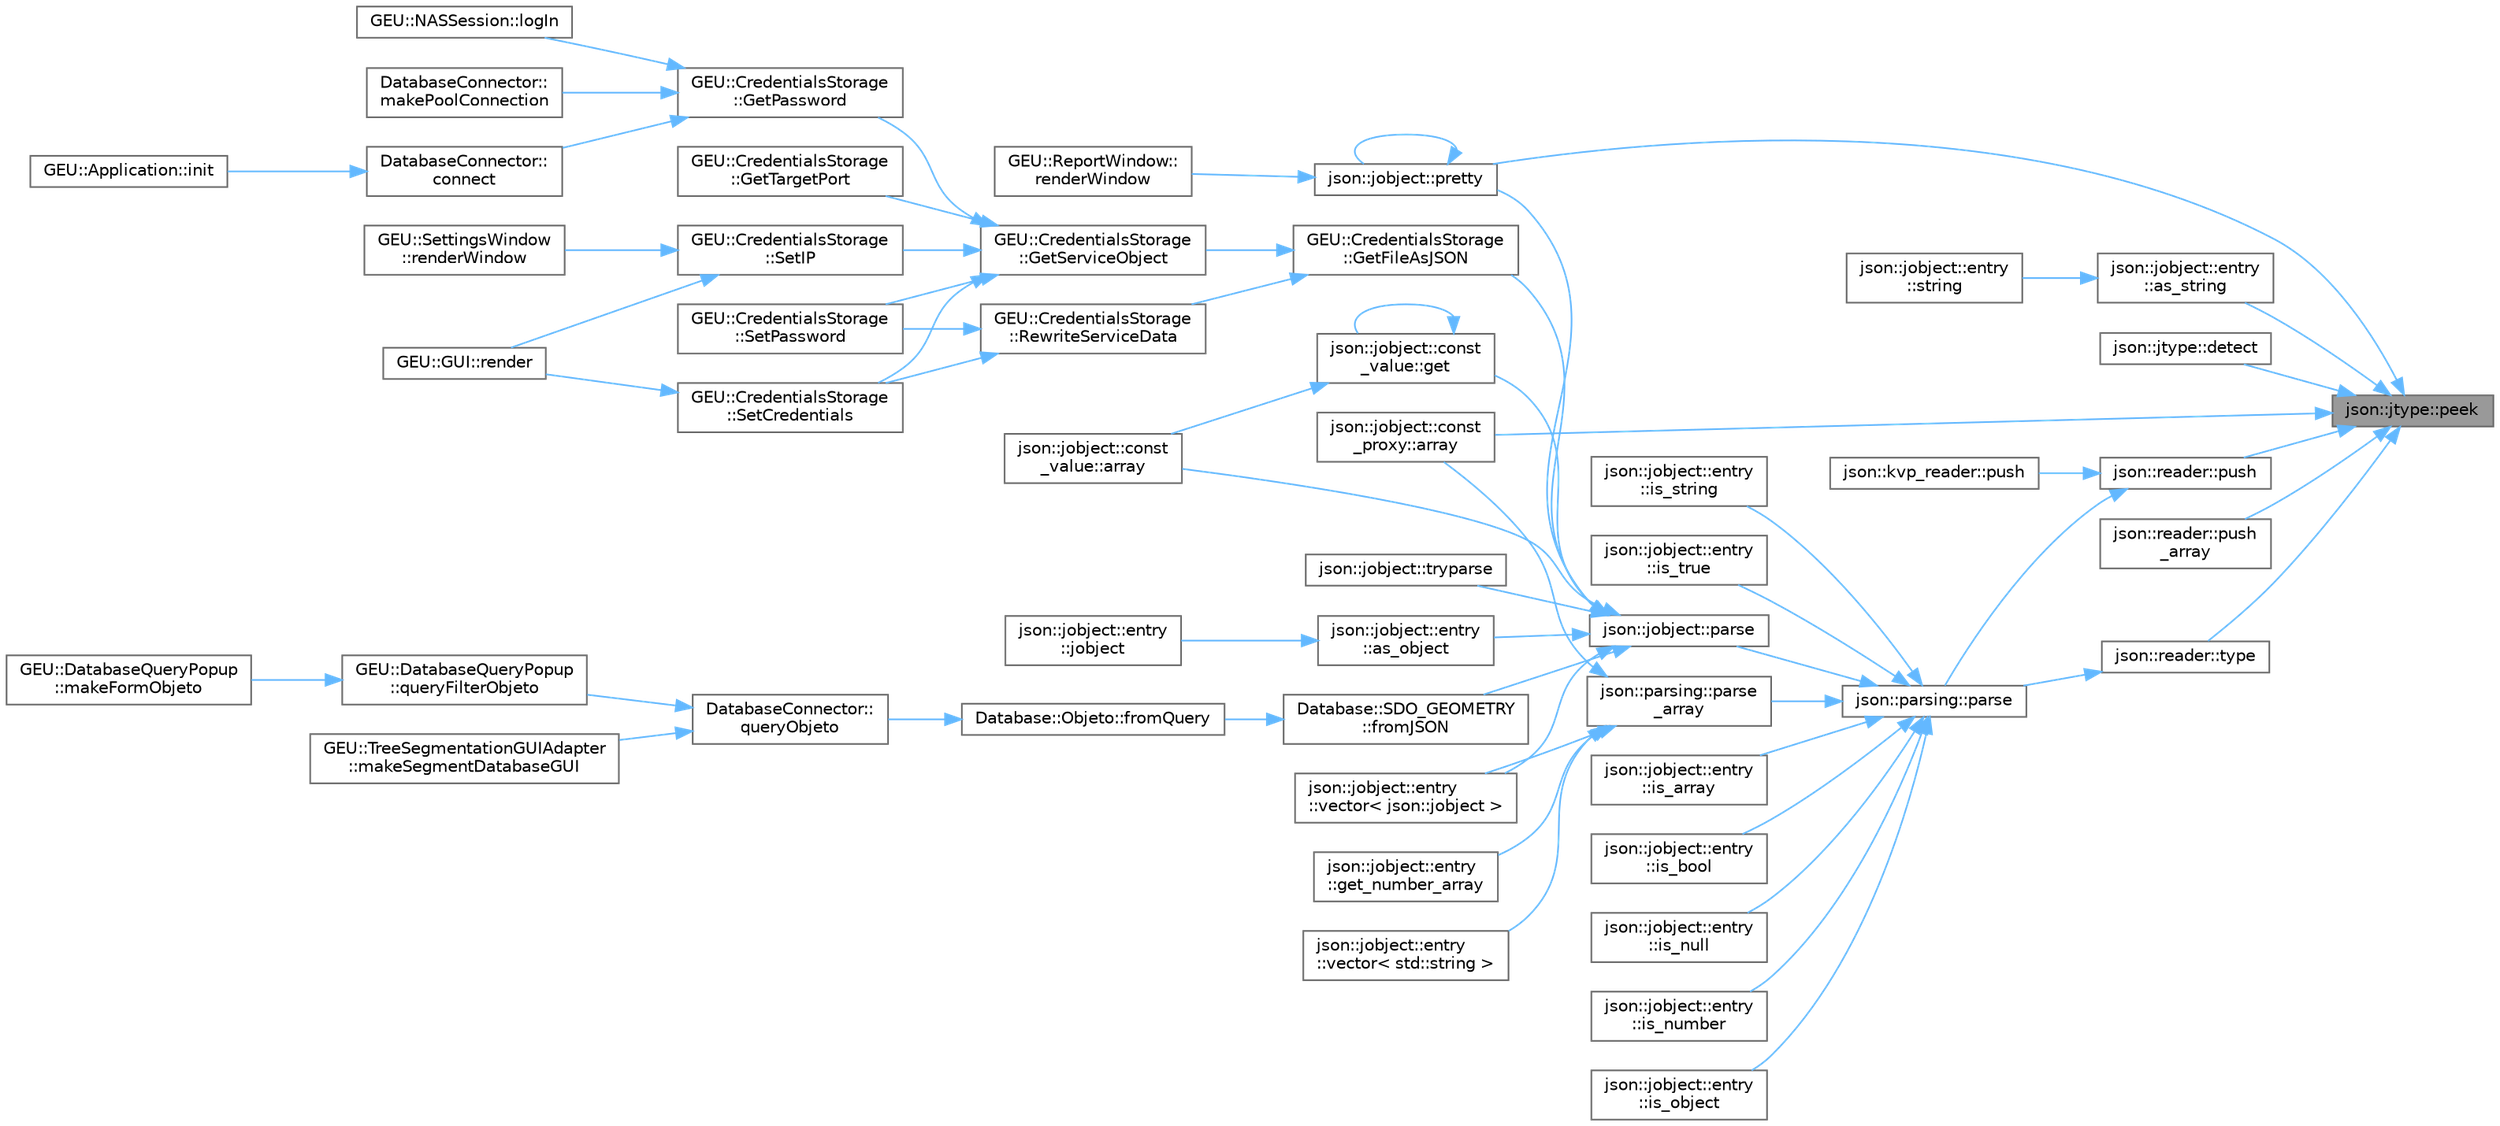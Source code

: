 digraph "json::jtype::peek"
{
 // LATEX_PDF_SIZE
  bgcolor="transparent";
  edge [fontname=Helvetica,fontsize=10,labelfontname=Helvetica,labelfontsize=10];
  node [fontname=Helvetica,fontsize=10,shape=box,height=0.2,width=0.4];
  rankdir="RL";
  Node1 [id="Node000001",label="json::jtype::peek",height=0.2,width=0.4,color="gray40", fillcolor="grey60", style="filled", fontcolor="black",tooltip=" "];
  Node1 -> Node2 [id="edge1_Node000001_Node000002",dir="back",color="steelblue1",style="solid",tooltip=" "];
  Node2 [id="Node000002",label="json::jobject::const\l_proxy::array",height=0.2,width=0.4,color="grey40", fillcolor="white", style="filled",URL="$df/d03/classjson_1_1jobject_1_1const__proxy.html#a1fc1733206799bf6a2fb43902609d104",tooltip="Returns another constant value from this array."];
  Node1 -> Node3 [id="edge2_Node000001_Node000003",dir="back",color="steelblue1",style="solid",tooltip=" "];
  Node3 [id="Node000003",label="json::jobject::entry\l::as_string",height=0.2,width=0.4,color="grey40", fillcolor="white", style="filled",URL="$d9/d07/classjson_1_1jobject_1_1entry.html#a73cbe576e7574a585288f55859f9a3ca",tooltip="Returns a string representation of the value."];
  Node3 -> Node4 [id="edge3_Node000003_Node000004",dir="back",color="steelblue1",style="solid",tooltip=" "];
  Node4 [id="Node000004",label="json::jobject::entry\l::string",height=0.2,width=0.4,color="grey40", fillcolor="white", style="filled",URL="$d9/d07/classjson_1_1jobject_1_1entry.html#a9c574de47f66e388e2bac8f69d01bb8f",tooltip=" "];
  Node1 -> Node5 [id="edge4_Node000001_Node000005",dir="back",color="steelblue1",style="solid",tooltip=" "];
  Node5 [id="Node000005",label="json::jtype::detect",height=0.2,width=0.4,color="grey40", fillcolor="white", style="filled",URL="$de/d01/namespacejson_1_1jtype.html#a92effdd221ccd2f93dc25b32a6f627b4",tooltip="Geven a string, determines the type of value the string contains."];
  Node1 -> Node6 [id="edge5_Node000001_Node000006",dir="back",color="steelblue1",style="solid",tooltip=" "];
  Node6 [id="Node000006",label="json::jobject::pretty",height=0.2,width=0.4,color="grey40", fillcolor="white", style="filled",URL="$d8/d07/classjson_1_1jobject.html#ab785f1c8b2636212e0d49b711fa4fba3",tooltip="Returns a pretty (multi-line indented) serialzed representation of the object or array."];
  Node6 -> Node6 [id="edge6_Node000006_Node000006",dir="back",color="steelblue1",style="solid",tooltip=" "];
  Node6 -> Node7 [id="edge7_Node000006_Node000007",dir="back",color="steelblue1",style="solid",tooltip=" "];
  Node7 [id="Node000007",label="GEU::ReportWindow::\lrenderWindow",height=0.2,width=0.4,color="grey40", fillcolor="white", style="filled",URL="$da/d06/class_g_e_u_1_1_report_window.html#a9001c82379e967b0ed766f3faa5d76cf",tooltip="Renders the window and contents."];
  Node1 -> Node8 [id="edge8_Node000001_Node000008",dir="back",color="steelblue1",style="solid",tooltip=" "];
  Node8 [id="Node000008",label="json::reader::push",height=0.2,width=0.4,color="grey40", fillcolor="white", style="filled",URL="$d2/d07/classjson_1_1reader.html#aa1d0e99cecf438761764c16fa39134d1",tooltip=" "];
  Node8 -> Node9 [id="edge9_Node000008_Node000009",dir="back",color="steelblue1",style="solid",tooltip=" "];
  Node9 [id="Node000009",label="json::parsing::parse",height=0.2,width=0.4,color="grey40", fillcolor="white", style="filled",URL="$d5/d07/namespacejson_1_1parsing.html#a2b8591533a42f229d2070223a6c48aa7",tooltip="Parses the first value encountered in a JSON string."];
  Node9 -> Node10 [id="edge10_Node000009_Node000010",dir="back",color="steelblue1",style="solid",tooltip=" "];
  Node10 [id="Node000010",label="json::jobject::entry\l::is_array",height=0.2,width=0.4,color="grey40", fillcolor="white", style="filled",URL="$d9/d07/classjson_1_1jobject_1_1entry.html#a25eea77b14bf79c980001a6a1edc0d85",tooltip="Returns true if the value is an array."];
  Node9 -> Node11 [id="edge11_Node000009_Node000011",dir="back",color="steelblue1",style="solid",tooltip=" "];
  Node11 [id="Node000011",label="json::jobject::entry\l::is_bool",height=0.2,width=0.4,color="grey40", fillcolor="white", style="filled",URL="$d9/d07/classjson_1_1jobject_1_1entry.html#ae9edcaebd41f792abbcaa163e144201e",tooltip="Returns true if the value is a bool."];
  Node9 -> Node12 [id="edge12_Node000009_Node000012",dir="back",color="steelblue1",style="solid",tooltip=" "];
  Node12 [id="Node000012",label="json::jobject::entry\l::is_null",height=0.2,width=0.4,color="grey40", fillcolor="white", style="filled",URL="$d9/d07/classjson_1_1jobject_1_1entry.html#a7a18dc50159cb615e42264e11127c14a",tooltip="Returns true if the value is a null value."];
  Node9 -> Node13 [id="edge13_Node000009_Node000013",dir="back",color="steelblue1",style="solid",tooltip=" "];
  Node13 [id="Node000013",label="json::jobject::entry\l::is_number",height=0.2,width=0.4,color="grey40", fillcolor="white", style="filled",URL="$d9/d07/classjson_1_1jobject_1_1entry.html#a585915c5f465db5868f4c0ece2f64e80",tooltip="Returns true if the value is a number."];
  Node9 -> Node14 [id="edge14_Node000009_Node000014",dir="back",color="steelblue1",style="solid",tooltip=" "];
  Node14 [id="Node000014",label="json::jobject::entry\l::is_object",height=0.2,width=0.4,color="grey40", fillcolor="white", style="filled",URL="$d9/d07/classjson_1_1jobject_1_1entry.html#a8caba8f2564a9725303ef5605c1dccba",tooltip="Returns true if the value is an object."];
  Node9 -> Node15 [id="edge15_Node000009_Node000015",dir="back",color="steelblue1",style="solid",tooltip=" "];
  Node15 [id="Node000015",label="json::jobject::entry\l::is_string",height=0.2,width=0.4,color="grey40", fillcolor="white", style="filled",URL="$d9/d07/classjson_1_1jobject_1_1entry.html#a9b1f7f47897a3899049c9f9af6b9e982",tooltip="Returns true if the value is a string."];
  Node9 -> Node16 [id="edge16_Node000009_Node000016",dir="back",color="steelblue1",style="solid",tooltip=" "];
  Node16 [id="Node000016",label="json::jobject::entry\l::is_true",height=0.2,width=0.4,color="grey40", fillcolor="white", style="filled",URL="$d9/d07/classjson_1_1jobject_1_1entry.html#aa00d0d0706b18982d04af21ac60a0cf9",tooltip="Returns true if the value is a boolean and set to true."];
  Node9 -> Node17 [id="edge17_Node000009_Node000017",dir="back",color="steelblue1",style="solid",tooltip=" "];
  Node17 [id="Node000017",label="json::jobject::parse",height=0.2,width=0.4,color="grey40", fillcolor="white", style="filled",URL="$d8/d07/classjson_1_1jobject.html#a07e29a2948df56e3eb332fcebe6ab9d5",tooltip="Parses a serialized JSON string."];
  Node17 -> Node18 [id="edge18_Node000017_Node000018",dir="back",color="steelblue1",style="solid",tooltip=" "];
  Node18 [id="Node000018",label="json::jobject::const\l_value::array",height=0.2,width=0.4,color="grey40", fillcolor="white", style="filled",URL="$d6/d03/classjson_1_1jobject_1_1const__value.html#ac03ee6e7f26fdcef204eebbe91c2dbed",tooltip="Returns another constant value from this array."];
  Node17 -> Node19 [id="edge19_Node000017_Node000019",dir="back",color="steelblue1",style="solid",tooltip=" "];
  Node19 [id="Node000019",label="json::jobject::entry\l::as_object",height=0.2,width=0.4,color="grey40", fillcolor="white", style="filled",URL="$d9/d07/classjson_1_1jobject_1_1entry.html#a91afe1e18521515266c501b7ce74bdf3",tooltip="Casts the value as a JSON object."];
  Node19 -> Node20 [id="edge20_Node000019_Node000020",dir="back",color="steelblue1",style="solid",tooltip=" "];
  Node20 [id="Node000020",label="json::jobject::entry\l::jobject",height=0.2,width=0.4,color="grey40", fillcolor="white", style="filled",URL="$d9/d07/classjson_1_1jobject_1_1entry.html#a8cbcd041225df788b6558d36f59763f4",tooltip=" "];
  Node17 -> Node21 [id="edge21_Node000017_Node000021",dir="back",color="steelblue1",style="solid",tooltip=" "];
  Node21 [id="Node000021",label="Database::SDO_GEOMETRY\l::fromJSON",height=0.2,width=0.4,color="grey40", fillcolor="white", style="filled",URL="$db/d02/struct_database_1_1_s_d_o___g_e_o_m_e_t_r_y.html#af4f4cb72cf6ab17b5246c651ccaa9a51",tooltip=" "];
  Node21 -> Node22 [id="edge22_Node000021_Node000022",dir="back",color="steelblue1",style="solid",tooltip=" "];
  Node22 [id="Node000022",label="Database::Objeto::fromQuery",height=0.2,width=0.4,color="grey40", fillcolor="white", style="filled",URL="$d7/d05/struct_database_1_1_objeto.html#ab2287b23f42be342984274bffb67cd6c",tooltip=" "];
  Node22 -> Node23 [id="edge23_Node000022_Node000023",dir="back",color="steelblue1",style="solid",tooltip=" "];
  Node23 [id="Node000023",label="DatabaseConnector::\lqueryObjeto",height=0.2,width=0.4,color="grey40", fillcolor="white", style="filled",URL="$d1/d01/class_database_connector.html#a5ebff79b9221572c5cc1372f375a9644",tooltip=" "];
  Node23 -> Node24 [id="edge24_Node000023_Node000024",dir="back",color="steelblue1",style="solid",tooltip=" "];
  Node24 [id="Node000024",label="GEU::TreeSegmentationGUIAdapter\l::makeSegmentDatabaseGUI",height=0.2,width=0.4,color="grey40", fillcolor="white", style="filled",URL="$d6/d00/class_g_e_u_1_1_tree_segmentation_g_u_i_adapter.html#a220f4253fbaddc522c033e939717f015",tooltip="Draw Export to Database tab to handle remote conection and upload."];
  Node23 -> Node25 [id="edge25_Node000023_Node000025",dir="back",color="steelblue1",style="solid",tooltip=" "];
  Node25 [id="Node000025",label="GEU::DatabaseQueryPopup\l::queryFilterObjeto",height=0.2,width=0.4,color="grey40", fillcolor="white", style="filled",URL="$d7/d06/class_g_e_u_1_1_database_query_popup.html#a66a3af3a767847d263899d0d0e287b78",tooltip=" "];
  Node25 -> Node26 [id="edge26_Node000025_Node000026",dir="back",color="steelblue1",style="solid",tooltip=" "];
  Node26 [id="Node000026",label="GEU::DatabaseQueryPopup\l::makeFormObjeto",height=0.2,width=0.4,color="grey40", fillcolor="white", style="filled",URL="$d7/d06/class_g_e_u_1_1_database_query_popup.html#aee96f5bdc802183d992461ccf7af7606",tooltip=" "];
  Node17 -> Node27 [id="edge27_Node000017_Node000027",dir="back",color="steelblue1",style="solid",tooltip=" "];
  Node27 [id="Node000027",label="json::jobject::const\l_value::get",height=0.2,width=0.4,color="grey40", fillcolor="white", style="filled",URL="$d6/d03/classjson_1_1jobject_1_1const__value.html#ad5a9c1d6ef378522c5ae730c5f7619f1",tooltip="Returns another constant value from this object."];
  Node27 -> Node18 [id="edge28_Node000027_Node000018",dir="back",color="steelblue1",style="solid",tooltip=" "];
  Node27 -> Node27 [id="edge29_Node000027_Node000027",dir="back",color="steelblue1",style="solid",tooltip=" "];
  Node17 -> Node28 [id="edge30_Node000017_Node000028",dir="back",color="steelblue1",style="solid",tooltip=" "];
  Node28 [id="Node000028",label="GEU::CredentialsStorage\l::GetFileAsJSON",height=0.2,width=0.4,color="grey40", fillcolor="white", style="filled",URL="$d9/d03/class_g_e_u_1_1_credentials_storage.html#a9b7708329e4a45508533f2a5f0af0f56",tooltip=" "];
  Node28 -> Node29 [id="edge31_Node000028_Node000029",dir="back",color="steelblue1",style="solid",tooltip=" "];
  Node29 [id="Node000029",label="GEU::CredentialsStorage\l::GetServiceObject",height=0.2,width=0.4,color="grey40", fillcolor="white", style="filled",URL="$d9/d03/class_g_e_u_1_1_credentials_storage.html#a398f350865bcdfc29e93dbf039243da5",tooltip=" "];
  Node29 -> Node30 [id="edge32_Node000029_Node000030",dir="back",color="steelblue1",style="solid",tooltip=" "];
  Node30 [id="Node000030",label="GEU::CredentialsStorage\l::GetPassword",height=0.2,width=0.4,color="grey40", fillcolor="white", style="filled",URL="$d9/d03/class_g_e_u_1_1_credentials_storage.html#a4aa8fce1ea98c46689e204f9a2f298d0",tooltip=" "];
  Node30 -> Node31 [id="edge33_Node000030_Node000031",dir="back",color="steelblue1",style="solid",tooltip=" "];
  Node31 [id="Node000031",label="DatabaseConnector::\lconnect",height=0.2,width=0.4,color="grey40", fillcolor="white", style="filled",URL="$d1/d01/class_database_connector.html#aa1aa6d6e4c67b2b3b61a598cc801805f",tooltip="Establece la conexion con la base de datos especificada en el _connectString."];
  Node31 -> Node32 [id="edge34_Node000031_Node000032",dir="back",color="steelblue1",style="solid",tooltip=" "];
  Node32 [id="Node000032",label="GEU::Application::init",height=0.2,width=0.4,color="grey40", fillcolor="white", style="filled",URL="$de/d04/class_g_e_u_1_1_application.html#a79b0c21bffd692c1552ebd9e4c90d984",tooltip=" "];
  Node30 -> Node33 [id="edge35_Node000030_Node000033",dir="back",color="steelblue1",style="solid",tooltip=" "];
  Node33 [id="Node000033",label="GEU::NASSession::logIn",height=0.2,width=0.4,color="grey40", fillcolor="white", style="filled",URL="$d2/d03/class_g_e_u_1_1_n_a_s_session.html#a333401c009fe3557c503840c6efdaf18",tooltip=" "];
  Node30 -> Node34 [id="edge36_Node000030_Node000034",dir="back",color="steelblue1",style="solid",tooltip=" "];
  Node34 [id="Node000034",label="DatabaseConnector::\lmakePoolConnection",height=0.2,width=0.4,color="grey40", fillcolor="white", style="filled",URL="$d1/d01/class_database_connector.html#ae730a862376b0d62f22ef80e691329ec",tooltip=" "];
  Node29 -> Node35 [id="edge37_Node000029_Node000035",dir="back",color="steelblue1",style="solid",tooltip=" "];
  Node35 [id="Node000035",label="GEU::CredentialsStorage\l::GetTargetPort",height=0.2,width=0.4,color="grey40", fillcolor="white", style="filled",URL="$d9/d03/class_g_e_u_1_1_credentials_storage.html#a008022d64beb04a3b96aa823711c8f1b",tooltip=" "];
  Node29 -> Node36 [id="edge38_Node000029_Node000036",dir="back",color="steelblue1",style="solid",tooltip=" "];
  Node36 [id="Node000036",label="GEU::CredentialsStorage\l::SetCredentials",height=0.2,width=0.4,color="grey40", fillcolor="white", style="filled",URL="$d9/d03/class_g_e_u_1_1_credentials_storage.html#a1e1b56311062bf7112926480405f2b00",tooltip=" "];
  Node36 -> Node37 [id="edge39_Node000036_Node000037",dir="back",color="steelblue1",style="solid",tooltip=" "];
  Node37 [id="Node000037",label="GEU::GUI::render",height=0.2,width=0.4,color="grey40", fillcolor="white", style="filled",URL="$de/d06/class_g_e_u_1_1_g_u_i.html#af7ebc89aa431e3a9e86bb1424b819d47",tooltip="Draws ImGUI elements."];
  Node29 -> Node38 [id="edge40_Node000029_Node000038",dir="back",color="steelblue1",style="solid",tooltip=" "];
  Node38 [id="Node000038",label="GEU::CredentialsStorage\l::SetIP",height=0.2,width=0.4,color="grey40", fillcolor="white", style="filled",URL="$d9/d03/class_g_e_u_1_1_credentials_storage.html#a70c6285cc26d302c97058e883b77adc2",tooltip=" "];
  Node38 -> Node37 [id="edge41_Node000038_Node000037",dir="back",color="steelblue1",style="solid",tooltip=" "];
  Node38 -> Node39 [id="edge42_Node000038_Node000039",dir="back",color="steelblue1",style="solid",tooltip=" "];
  Node39 [id="Node000039",label="GEU::SettingsWindow\l::renderWindow",height=0.2,width=0.4,color="grey40", fillcolor="white", style="filled",URL="$da/d04/class_g_e_u_1_1_settings_window.html#a7af9db6d6ad56c4c4fc336251024472f",tooltip="Renders the window and contents."];
  Node29 -> Node40 [id="edge43_Node000029_Node000040",dir="back",color="steelblue1",style="solid",tooltip=" "];
  Node40 [id="Node000040",label="GEU::CredentialsStorage\l::SetPassword",height=0.2,width=0.4,color="grey40", fillcolor="white", style="filled",URL="$d9/d03/class_g_e_u_1_1_credentials_storage.html#a93f4403ddc363ade208883dcd5884792",tooltip=" "];
  Node28 -> Node41 [id="edge44_Node000028_Node000041",dir="back",color="steelblue1",style="solid",tooltip=" "];
  Node41 [id="Node000041",label="GEU::CredentialsStorage\l::RewriteServiceData",height=0.2,width=0.4,color="grey40", fillcolor="white", style="filled",URL="$d9/d03/class_g_e_u_1_1_credentials_storage.html#a979fb513426c9fd79b1ad86fdc1d535a",tooltip=" "];
  Node41 -> Node36 [id="edge45_Node000041_Node000036",dir="back",color="steelblue1",style="solid",tooltip=" "];
  Node41 -> Node40 [id="edge46_Node000041_Node000040",dir="back",color="steelblue1",style="solid",tooltip=" "];
  Node17 -> Node42 [id="edge47_Node000017_Node000042",dir="back",color="steelblue1",style="solid",tooltip=" "];
  Node42 [id="Node000042",label="json::jobject::entry\l::vector\< json::jobject \>",height=0.2,width=0.4,color="grey40", fillcolor="white", style="filled",URL="$d9/d07/classjson_1_1jobject_1_1entry.html#aed0ba8146d3b175190a73fec57c547dc",tooltip="Casts an array of JSON objects."];
  Node17 -> Node6 [id="edge48_Node000017_Node000006",dir="back",color="steelblue1",style="solid",tooltip=" "];
  Node17 -> Node43 [id="edge49_Node000017_Node000043",dir="back",color="steelblue1",style="solid",tooltip=" "];
  Node43 [id="Node000043",label="json::jobject::tryparse",height=0.2,width=0.4,color="grey40", fillcolor="white", style="filled",URL="$d8/d07/classjson_1_1jobject.html#a1049cbcf6dc1ebcd17fa8c3d21af3bd3",tooltip=" "];
  Node9 -> Node44 [id="edge50_Node000009_Node000044",dir="back",color="steelblue1",style="solid",tooltip=" "];
  Node44 [id="Node000044",label="json::parsing::parse\l_array",height=0.2,width=0.4,color="grey40", fillcolor="white", style="filled",URL="$d5/d07/namespacejson_1_1parsing.html#a4728315996e44bc74b7c8346b6ae10fe",tooltip="Parses a JSON array."];
  Node44 -> Node2 [id="edge51_Node000044_Node000002",dir="back",color="steelblue1",style="solid",tooltip=" "];
  Node44 -> Node45 [id="edge52_Node000044_Node000045",dir="back",color="steelblue1",style="solid",tooltip=" "];
  Node45 [id="Node000045",label="json::jobject::entry\l::get_number_array",height=0.2,width=0.4,color="grey40", fillcolor="white", style="filled",URL="$d9/d07/classjson_1_1jobject_1_1entry.html#ae00094f2c15fb3c00ca0bad03af0d796",tooltip="Converts a serialized array of numbers to a vector of numbers."];
  Node44 -> Node42 [id="edge53_Node000044_Node000042",dir="back",color="steelblue1",style="solid",tooltip=" "];
  Node44 -> Node46 [id="edge54_Node000044_Node000046",dir="back",color="steelblue1",style="solid",tooltip=" "];
  Node46 [id="Node000046",label="json::jobject::entry\l::vector\< std::string \>",height=0.2,width=0.4,color="grey40", fillcolor="white", style="filled",URL="$d9/d07/classjson_1_1jobject_1_1entry.html#aacc6e73c8dd5cac11fd7bcff6eb82893",tooltip="Casts an array of strings."];
  Node8 -> Node47 [id="edge55_Node000008_Node000047",dir="back",color="steelblue1",style="solid",tooltip=" "];
  Node47 [id="Node000047",label="json::kvp_reader::push",height=0.2,width=0.4,color="grey40", fillcolor="white", style="filled",URL="$df/d07/classjson_1_1kvp__reader.html#ad4782367004743f11ce0ba9c1477bd0e",tooltip=" "];
  Node1 -> Node48 [id="edge56_Node000001_Node000048",dir="back",color="steelblue1",style="solid",tooltip=" "];
  Node48 [id="Node000048",label="json::reader::push\l_array",height=0.2,width=0.4,color="grey40", fillcolor="white", style="filled",URL="$d2/d07/classjson_1_1reader.html#af450c5a8a42a06bf45da073baea796be",tooltip="Pushes a character to an array value."];
  Node1 -> Node49 [id="edge57_Node000001_Node000049",dir="back",color="steelblue1",style="solid",tooltip=" "];
  Node49 [id="Node000049",label="json::reader::type",height=0.2,width=0.4,color="grey40", fillcolor="white", style="filled",URL="$d2/d07/classjson_1_1reader.html#aec12648e76c0f529f892d89d4fabfe4c",tooltip="Checks the value."];
  Node49 -> Node9 [id="edge58_Node000049_Node000009",dir="back",color="steelblue1",style="solid",tooltip=" "];
}
